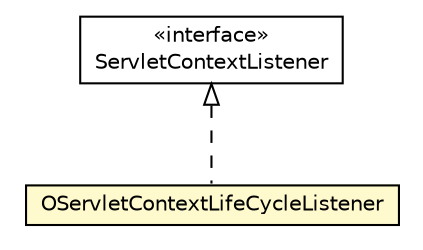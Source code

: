 #!/usr/local/bin/dot
#
# Class diagram 
# Generated by UMLGraph version R5_6-24-gf6e263 (http://www.umlgraph.org/)
#

digraph G {
	edge [fontname="Helvetica",fontsize=10,labelfontname="Helvetica",labelfontsize=10];
	node [fontname="Helvetica",fontsize=10,shape=plaintext];
	nodesep=0.25;
	ranksep=0.5;
	// com.orientechnologies.orient.core.servlet.OServletContextLifeCycleListener
	c3891935 [label=<<table title="com.orientechnologies.orient.core.servlet.OServletContextLifeCycleListener" border="0" cellborder="1" cellspacing="0" cellpadding="2" port="p" bgcolor="lemonChiffon" href="./OServletContextLifeCycleListener.html">
		<tr><td><table border="0" cellspacing="0" cellpadding="1">
<tr><td align="center" balign="center"> OServletContextLifeCycleListener </td></tr>
		</table></td></tr>
		</table>>, URL="./OServletContextLifeCycleListener.html", fontname="Helvetica", fontcolor="black", fontsize=10.0];
	//com.orientechnologies.orient.core.servlet.OServletContextLifeCycleListener implements javax.servlet.ServletContextListener
	c3893638:p -> c3891935:p [dir=back,arrowtail=empty,style=dashed];
	// javax.servlet.ServletContextListener
	c3893638 [label=<<table title="javax.servlet.ServletContextListener" border="0" cellborder="1" cellspacing="0" cellpadding="2" port="p" href="http://java.sun.com/j2se/1.4.2/docs/api/javax/servlet/ServletContextListener.html">
		<tr><td><table border="0" cellspacing="0" cellpadding="1">
<tr><td align="center" balign="center"> &#171;interface&#187; </td></tr>
<tr><td align="center" balign="center"> ServletContextListener </td></tr>
		</table></td></tr>
		</table>>, URL="http://java.sun.com/j2se/1.4.2/docs/api/javax/servlet/ServletContextListener.html", fontname="Helvetica", fontcolor="black", fontsize=10.0];
}

